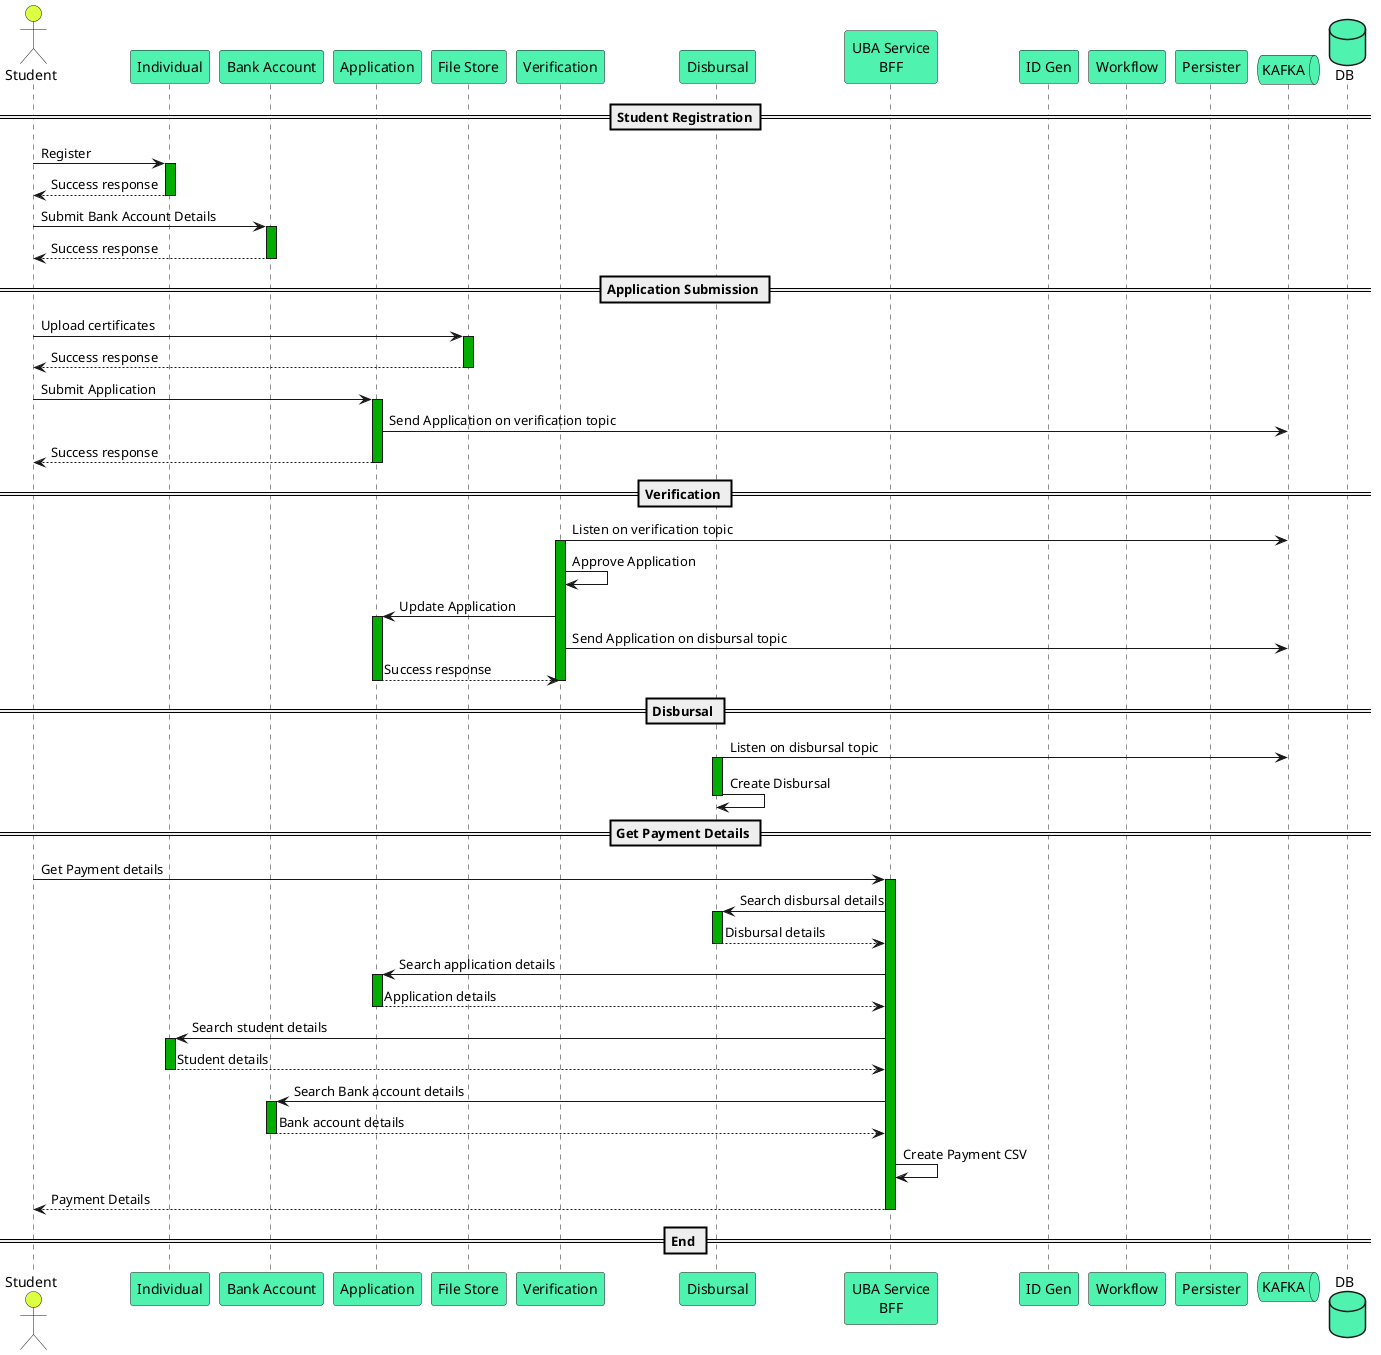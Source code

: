 @startuml
actor user as "Student" order 0 #ddff41
participant INDIVIDUAL as "Individual" order 1 #4Ff2AF
participant BANK_ACCOUNT as "Bank Account" order 2 #4Ff2AF
participant APPLICATION as "Application" order 3 #4Ff2AF
participant FileStore as "File Store" order 3 #4Ff2AF
participant VERIFICATION as "Verification" order 4 #4Ff2AF
participant DISBURSAL as "Disbursal" order 5 #4Ff2AF
participant BFF as "UBA Service\nBFF" order 6 #4Ff2AF
participant ID_GEN as "ID Gen" order 7 #4Ff2AF
participant WORKFLOW as "Workflow" order 8 #4Ff2AF
participant PERSISTER as "Persister" order 9 #4Ff2AF
queue KAFKA as "KAFKA" order 9 #4Ff2AF
database DB as "DB" order 10 #4Ff2AF

==Student Registration==
user -> INDIVIDUAL: Register
activate INDIVIDUAL #00ad00
user <-- INDIVIDUAL: Success response
deactivate INDIVIDUAL

'== Bank Account Creation ==
user -> BANK_ACCOUNT: Submit Bank Account Details
activate BANK_ACCOUNT #00ad00
user <-- BANK_ACCOUNT: Success response
deactivate BANK_ACCOUNT

== Application Submission ==
user -> FileStore: Upload certificates
activate FileStore #00ad00
user <-- FileStore: Success response
deactivate FileStore
user -> APPLICATION: Submit Application
activate APPLICATION #00ad00
APPLICATION -> KAFKA: Send Application on verification topic
user <-- APPLICATION: Success response
deactivate APPLICATION

== Verification ==
VERIFICATION -> KAFKA: Listen on verification topic
activate VERIFICATION #00ad00
VERIFICATION -> VERIFICATION: Approve Application
VERIFICATION -> APPLICATION: Update Application
activate APPLICATION #00ad00
VERIFICATION -> KAFKA: Send Application on disbursal topic
VERIFICATION <-- APPLICATION: Success response
deactivate APPLICATION
deactivate VERIFICATION

== Disbursal ==

DISBURSAL -> KAFKA: Listen on disbursal topic
activate DISBURSAL #00ad00
DISBURSAL -> DISBURSAL: Create Disbursal
deactivate DISBURSAL
== Get Payment Details ==

user -> BFF: Get Payment details
activate BFF #00ad00
BFF -> DISBURSAL: Search disbursal details
activate DISBURSAL #00ad00
BFF <-- DISBURSAL: Disbursal details
deactivate DISBURSAL

BFF -> APPLICATION: Search application details
activate APPLICATION #00ad00
BFF <-- APPLICATION: Application details
deactivate APPLICATION

BFF -> INDIVIDUAL: Search student details
activate INDIVIDUAL #00ad00
BFF <-- INDIVIDUAL: Student details
deactivate INDIVIDUAL

BFF -> BANK_ACCOUNT: Search Bank account details
activate BANK_ACCOUNT #00ad00
BFF <-- BANK_ACCOUNT: Bank account details
deactivate BANK_ACCOUNT
BFF -> BFF: Create Payment CSV
user <-- BFF: Payment Details
deactivate BFF
== End ==
@enduml